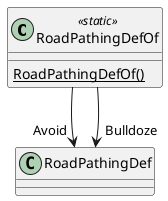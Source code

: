 @startuml
class RoadPathingDefOf <<static>> {
    {static} RoadPathingDefOf()
}
RoadPathingDefOf --> "Avoid" RoadPathingDef
RoadPathingDefOf --> "Bulldoze" RoadPathingDef
@enduml

